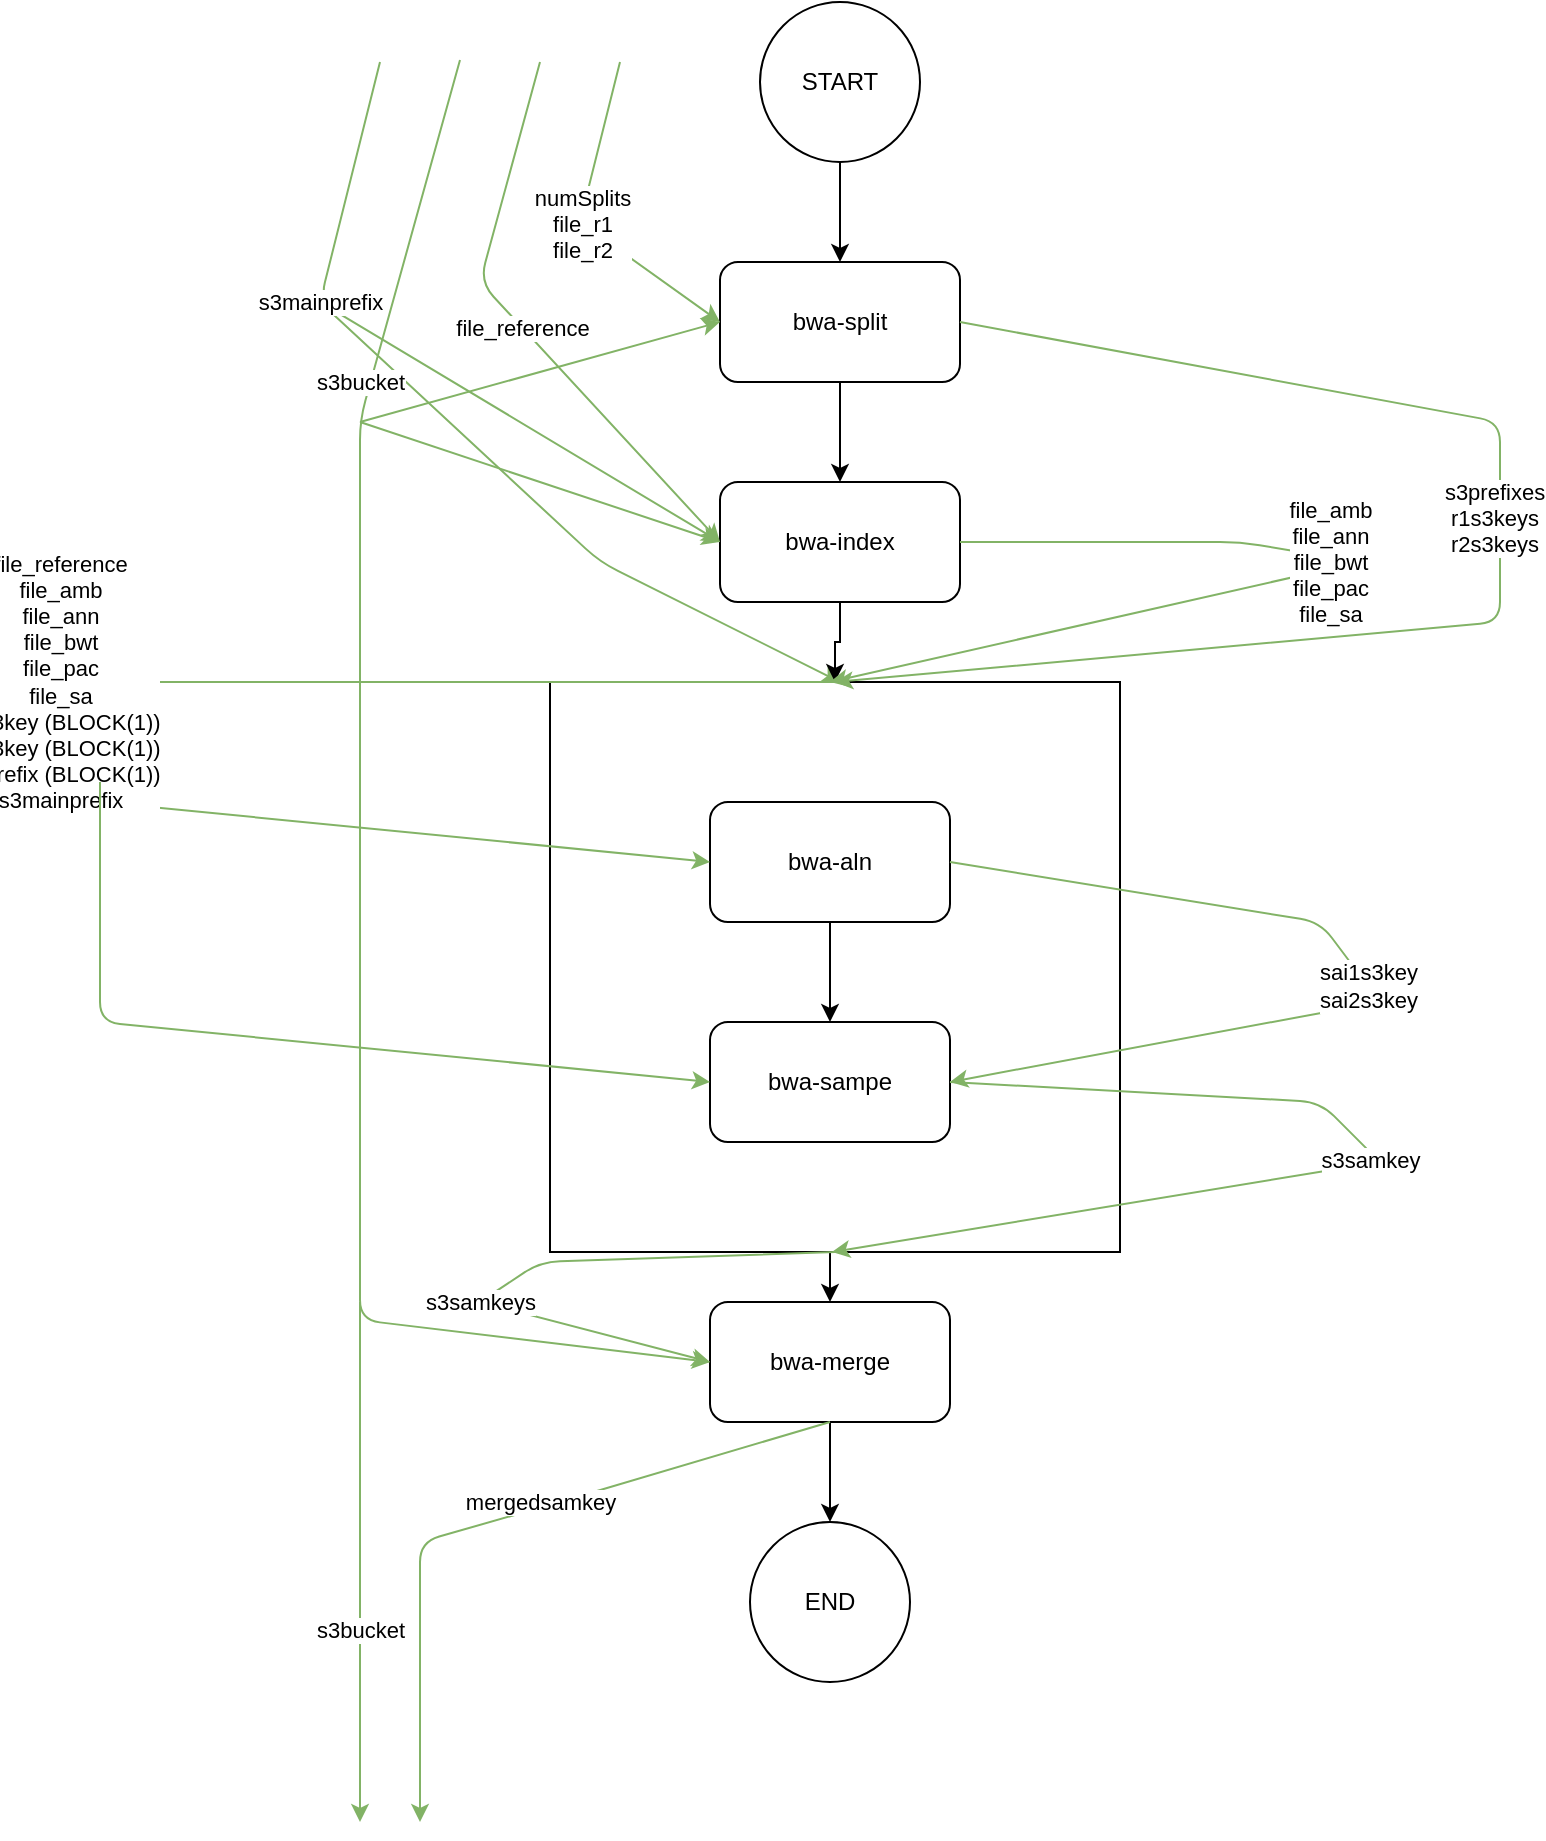 <mxfile version="14.2.5" type="device"><diagram id="aT-gd5YdPhE9o9tT8oxE" name="Page-1"><mxGraphModel dx="1038" dy="609" grid="1" gridSize="10" guides="1" tooltips="1" connect="1" arrows="1" fold="1" page="1" pageScale="1" pageWidth="850" pageHeight="1100" math="0" shadow="0"><root><mxCell id="0"/><mxCell id="1" parent="0"/><mxCell id="WgAYnLNQyWZAsgJGCHAh-2" value="" style="endArrow=classic;html=1;fillColor=#d5e8d4;strokeColor=#82b366;" parent="1" edge="1"><mxGeometry width="50" height="50" relative="1" as="geometry"><mxPoint x="170" y="160" as="sourcePoint"/><mxPoint x="430" y="350" as="targetPoint"/><Array as="points"><mxPoint x="310" y="290"/></Array></mxGeometry></mxCell><mxCell id="8-2M8Rw457k7Nv8jO4gB-5" style="edgeStyle=orthogonalEdgeStyle;rounded=0;orthogonalLoop=1;jettySize=auto;html=1;exitX=0.5;exitY=1;exitDx=0;exitDy=0;" parent="1" source="8-2M8Rw457k7Nv8jO4gB-1" target="8-2M8Rw457k7Nv8jO4gB-4" edge="1"><mxGeometry relative="1" as="geometry"/></mxCell><mxCell id="8-2M8Rw457k7Nv8jO4gB-1" value="bwa-split" style="rounded=1;whiteSpace=wrap;html=1;" parent="1" vertex="1"><mxGeometry x="370" y="140" width="120" height="60" as="geometry"/></mxCell><mxCell id="8-2M8Rw457k7Nv8jO4gB-3" style="edgeStyle=orthogonalEdgeStyle;rounded=0;orthogonalLoop=1;jettySize=auto;html=1;exitX=0.5;exitY=1;exitDx=0;exitDy=0;" parent="1" source="8-2M8Rw457k7Nv8jO4gB-2" target="8-2M8Rw457k7Nv8jO4gB-1" edge="1"><mxGeometry relative="1" as="geometry"/></mxCell><mxCell id="8-2M8Rw457k7Nv8jO4gB-2" value="START" style="ellipse;whiteSpace=wrap;html=1;aspect=fixed;" parent="1" vertex="1"><mxGeometry x="390" y="10" width="80" height="80" as="geometry"/></mxCell><mxCell id="8-2M8Rw457k7Nv8jO4gB-9" style="edgeStyle=orthogonalEdgeStyle;rounded=0;orthogonalLoop=1;jettySize=auto;html=1;exitX=0.5;exitY=1;exitDx=0;exitDy=0;" parent="1" source="8-2M8Rw457k7Nv8jO4gB-4" target="8-2M8Rw457k7Nv8jO4gB-6" edge="1"><mxGeometry relative="1" as="geometry"/></mxCell><mxCell id="8-2M8Rw457k7Nv8jO4gB-4" value="bwa-index" style="rounded=1;whiteSpace=wrap;html=1;" parent="1" vertex="1"><mxGeometry x="370" y="250" width="120" height="60" as="geometry"/></mxCell><mxCell id="8-2M8Rw457k7Nv8jO4gB-13" style="edgeStyle=orthogonalEdgeStyle;rounded=0;orthogonalLoop=1;jettySize=auto;html=1;exitX=0.5;exitY=1;exitDx=0;exitDy=0;entryX=0.5;entryY=0;entryDx=0;entryDy=0;" parent="1" source="8-2M8Rw457k7Nv8jO4gB-6" target="8-2M8Rw457k7Nv8jO4gB-11" edge="1"><mxGeometry relative="1" as="geometry"/></mxCell><mxCell id="8-2M8Rw457k7Nv8jO4gB-6" value="" style="whiteSpace=wrap;html=1;aspect=fixed;" parent="1" vertex="1"><mxGeometry x="285" y="350" width="285" height="285" as="geometry"/></mxCell><mxCell id="8-2M8Rw457k7Nv8jO4gB-10" style="edgeStyle=orthogonalEdgeStyle;rounded=0;orthogonalLoop=1;jettySize=auto;html=1;exitX=0.5;exitY=1;exitDx=0;exitDy=0;entryX=0.5;entryY=0;entryDx=0;entryDy=0;" parent="1" source="8-2M8Rw457k7Nv8jO4gB-7" target="8-2M8Rw457k7Nv8jO4gB-8" edge="1"><mxGeometry relative="1" as="geometry"/></mxCell><mxCell id="8-2M8Rw457k7Nv8jO4gB-7" value="bwa-aln&lt;span style=&quot;color: rgba(0 , 0 , 0 , 0) ; font-family: monospace ; font-size: 0px&quot;&gt;%3CmxGraphModel%3E%3Croot%3E%3CmxCell%20id%3D%220%22%2F%3E%3CmxCell%20id%3D%221%22%20parent%3D%220%22%2F%3E%3CmxCell%20id%3D%222%22%20value%3D%22bwa-index%22%20style%3D%22rounded%3D1%3BwhiteSpace%3Dwrap%3Bhtml%3D1%3B%22%20vertex%3D%221%22%20parent%3D%221%22%3E%3CmxGeometry%20x%3D%22370%22%20y%3D%22270%22%20width%3D%22120%22%20height%3D%2260%22%20as%3D%22geometry%22%2F%3E%3C%2FmxCell%3E%3C%2Froot%3E%3C%2FmxGraphModel%3E&lt;/span&gt;" style="rounded=1;whiteSpace=wrap;html=1;" parent="1" vertex="1"><mxGeometry x="365" y="410" width="120" height="60" as="geometry"/></mxCell><mxCell id="8-2M8Rw457k7Nv8jO4gB-8" value="bwa-sampe" style="rounded=1;whiteSpace=wrap;html=1;" parent="1" vertex="1"><mxGeometry x="365" y="520" width="120" height="60" as="geometry"/></mxCell><mxCell id="8-2M8Rw457k7Nv8jO4gB-14" style="edgeStyle=orthogonalEdgeStyle;rounded=0;orthogonalLoop=1;jettySize=auto;html=1;exitX=0.5;exitY=1;exitDx=0;exitDy=0;entryX=0.5;entryY=0;entryDx=0;entryDy=0;" parent="1" source="8-2M8Rw457k7Nv8jO4gB-11" target="8-2M8Rw457k7Nv8jO4gB-12" edge="1"><mxGeometry relative="1" as="geometry"/></mxCell><mxCell id="8-2M8Rw457k7Nv8jO4gB-11" value="bwa-merge" style="rounded=1;whiteSpace=wrap;html=1;" parent="1" vertex="1"><mxGeometry x="365" y="660" width="120" height="60" as="geometry"/></mxCell><mxCell id="8-2M8Rw457k7Nv8jO4gB-12" value="END" style="ellipse;whiteSpace=wrap;html=1;aspect=fixed;" parent="1" vertex="1"><mxGeometry x="385" y="770" width="80" height="80" as="geometry"/></mxCell><mxCell id="8-2M8Rw457k7Nv8jO4gB-16" value="numSplits&lt;br&gt;file_r1&lt;br&gt;file_r2" style="endArrow=classic;html=1;entryX=0;entryY=0.5;entryDx=0;entryDy=0;fillColor=#d5e8d4;strokeColor=#82b366;" parent="1" target="8-2M8Rw457k7Nv8jO4gB-1" edge="1"><mxGeometry relative="1" as="geometry"><mxPoint x="320" y="40" as="sourcePoint"/><mxPoint x="570" y="49.5" as="targetPoint"/><Array as="points"><mxPoint x="300" y="120"/></Array></mxGeometry></mxCell><mxCell id="8-2M8Rw457k7Nv8jO4gB-18" value="file_reference" style="endArrow=classic;html=1;entryX=0;entryY=0.5;entryDx=0;entryDy=0;fillColor=#d5e8d4;strokeColor=#82b366;" parent="1" target="8-2M8Rw457k7Nv8jO4gB-4" edge="1"><mxGeometry relative="1" as="geometry"><mxPoint x="280" y="40" as="sourcePoint"/><mxPoint x="300" y="200" as="targetPoint"/><Array as="points"><mxPoint x="250" y="150"/></Array></mxGeometry></mxCell><mxCell id="8-2M8Rw457k7Nv8jO4gB-21" value="s3bucket" style="endArrow=classic;html=1;fillColor=#d5e8d4;strokeColor=#82b366;entryX=0;entryY=0.5;entryDx=0;entryDy=0;" parent="1" target="8-2M8Rw457k7Nv8jO4gB-11" edge="1"><mxGeometry x="-0.585" y="-5" relative="1" as="geometry"><mxPoint x="240" y="39" as="sourcePoint"/><mxPoint x="365" y="689" as="targetPoint"/><Array as="points"><mxPoint x="190" y="219"/><mxPoint x="190" y="669"/></Array><mxPoint as="offset"/></mxGeometry></mxCell><mxCell id="8-2M8Rw457k7Nv8jO4gB-22" value="" style="endArrow=classic;html=1;entryX=0;entryY=0.5;entryDx=0;entryDy=0;fillColor=#d5e8d4;strokeColor=#82b366;" parent="1" target="8-2M8Rw457k7Nv8jO4gB-1" edge="1"><mxGeometry width="50" height="50" relative="1" as="geometry"><mxPoint x="190" y="220" as="sourcePoint"/><mxPoint x="570" y="280" as="targetPoint"/></mxGeometry></mxCell><mxCell id="8-2M8Rw457k7Nv8jO4gB-23" value="" style="endArrow=classic;html=1;entryX=0;entryY=0.5;entryDx=0;entryDy=0;fillColor=#d5e8d4;strokeColor=#82b366;" parent="1" target="8-2M8Rw457k7Nv8jO4gB-4" edge="1"><mxGeometry width="50" height="50" relative="1" as="geometry"><mxPoint x="190" y="220" as="sourcePoint"/><mxPoint x="380" y="180" as="targetPoint"/></mxGeometry></mxCell><mxCell id="8-2M8Rw457k7Nv8jO4gB-26" value="s3prefixes&lt;br&gt;r1s3keys&lt;br&gt;r2s3keys" style="endArrow=classic;html=1;entryX=0.5;entryY=0;entryDx=0;entryDy=0;fillColor=#d5e8d4;strokeColor=#82b366;exitX=1;exitY=0.5;exitDx=0;exitDy=0;" parent="1" source="8-2M8Rw457k7Nv8jO4gB-1" target="8-2M8Rw457k7Nv8jO4gB-6" edge="1"><mxGeometry x="-0.088" y="-3" relative="1" as="geometry"><mxPoint x="580" y="170" as="sourcePoint"/><mxPoint x="580" y="280" as="targetPoint"/><Array as="points"><mxPoint x="760" y="220"/><mxPoint x="760" y="320"/></Array><mxPoint as="offset"/></mxGeometry></mxCell><mxCell id="8-2M8Rw457k7Nv8jO4gB-27" value="file_amb&lt;br&gt;file_ann&lt;br&gt;file_bwt&lt;br&gt;file_pac&lt;br&gt;file_sa" style="endArrow=classic;html=1;fillColor=#d5e8d4;strokeColor=#82b366;exitX=1;exitY=0.5;exitDx=0;exitDy=0;" parent="1" edge="1"><mxGeometry x="-0.088" y="-3" relative="1" as="geometry"><mxPoint x="490" y="280" as="sourcePoint"/><mxPoint x="425" y="350" as="targetPoint"/><Array as="points"><mxPoint x="630" y="280"/><mxPoint x="690" y="290"/></Array><mxPoint as="offset"/></mxGeometry></mxCell><mxCell id="8-2M8Rw457k7Nv8jO4gB-29" value="sai1s3key&lt;br&gt;sai2s3key" style="endArrow=classic;html=1;fillColor=#d5e8d4;strokeColor=#82b366;exitX=1;exitY=0.5;exitDx=0;exitDy=0;entryX=1;entryY=0.5;entryDx=0;entryDy=0;" parent="1" source="8-2M8Rw457k7Nv8jO4gB-7" target="8-2M8Rw457k7Nv8jO4gB-8" edge="1"><mxGeometry relative="1" as="geometry"><mxPoint x="590" y="460" as="sourcePoint"/><mxPoint x="600" y="520" as="targetPoint"/><Array as="points"><mxPoint x="670" y="470"/><mxPoint x="700" y="510"/></Array></mxGeometry></mxCell><mxCell id="8-2M8Rw457k7Nv8jO4gB-31" value="file_reference&lt;br&gt;file_amb&lt;br&gt;file_ann&lt;br&gt;file_bwt&lt;br&gt;file_pac&lt;br&gt;file_sa&lt;br&gt;r1s3key (BLOCK(1))&lt;br&gt;r2s3key (BLOCK(1))&lt;br&gt;s3prefix (BLOCK(1))&lt;br&gt;s3mainprefix&lt;br&gt;" style="endArrow=classic;html=1;fillColor=#d5e8d4;strokeColor=#82b366;exitX=0.5;exitY=0;exitDx=0;exitDy=0;entryX=0;entryY=0.5;entryDx=0;entryDy=0;" parent="1" source="8-2M8Rw457k7Nv8jO4gB-6" target="8-2M8Rw457k7Nv8jO4gB-7" edge="1"><mxGeometry x="0.001" y="-20" relative="1" as="geometry"><mxPoint x="-140" y="440" as="sourcePoint"/><mxPoint x="60" y="600" as="targetPoint"/><Array as="points"><mxPoint x="60" y="350"/><mxPoint x="60" y="410"/></Array><mxPoint as="offset"/></mxGeometry></mxCell><mxCell id="8-2M8Rw457k7Nv8jO4gB-32" value="" style="endArrow=classic;html=1;entryX=0;entryY=0.5;entryDx=0;entryDy=0;fillColor=#d5e8d4;strokeColor=#82b366;" parent="1" target="8-2M8Rw457k7Nv8jO4gB-8" edge="1"><mxGeometry width="50" height="50" relative="1" as="geometry"><mxPoint x="60" y="400" as="sourcePoint"/><mxPoint x="90" y="540" as="targetPoint"/><Array as="points"><mxPoint x="60" y="520"/></Array></mxGeometry></mxCell><mxCell id="8-2M8Rw457k7Nv8jO4gB-34" value="s3samkeys" style="endArrow=classic;html=1;fillColor=#d5e8d4;strokeColor=#82b366;exitX=0.5;exitY=1;exitDx=0;exitDy=0;entryX=0;entryY=0.5;entryDx=0;entryDy=0;" parent="1" source="8-2M8Rw457k7Nv8jO4gB-6" target="8-2M8Rw457k7Nv8jO4gB-11" edge="1"><mxGeometry x="0.214" relative="1" as="geometry"><mxPoint x="500" y="650" as="sourcePoint"/><mxPoint x="360" y="690" as="targetPoint"/><Array as="points"><mxPoint x="280" y="640"/><mxPoint x="250" y="660"/></Array><mxPoint as="offset"/></mxGeometry></mxCell><mxCell id="8-2M8Rw457k7Nv8jO4gB-36" value="s3samkey" style="endArrow=classic;html=1;fillColor=#d5e8d4;strokeColor=#82b366;exitX=1;exitY=0.5;exitDx=0;exitDy=0;" parent="1" edge="1"><mxGeometry x="-0.079" y="-2" relative="1" as="geometry"><mxPoint x="485" y="550" as="sourcePoint"/><mxPoint x="426" y="635" as="targetPoint"/><Array as="points"><mxPoint x="670" y="560"/><mxPoint x="700" y="590"/></Array><mxPoint as="offset"/></mxGeometry></mxCell><mxCell id="8-2M8Rw457k7Nv8jO4gB-38" value="mergedsamkey" style="endArrow=classic;html=1;fillColor=#d5e8d4;strokeColor=#82b366;exitX=0.5;exitY=1;exitDx=0;exitDy=0;" parent="1" source="8-2M8Rw457k7Nv8jO4gB-11" edge="1"><mxGeometry x="-0.149" y="-3" relative="1" as="geometry"><mxPoint x="430" y="730" as="sourcePoint"/><mxPoint x="220" y="920" as="targetPoint"/><Array as="points"><mxPoint x="290" y="760"/><mxPoint x="220" y="780"/><mxPoint x="220" y="880"/></Array><mxPoint as="offset"/></mxGeometry></mxCell><mxCell id="8-2M8Rw457k7Nv8jO4gB-39" value="" style="endArrow=classic;html=1;fillColor=#d5e8d4;strokeColor=#82b366;" parent="1" edge="1"><mxGeometry width="50" height="50" relative="1" as="geometry"><mxPoint x="190" y="660" as="sourcePoint"/><mxPoint x="190" y="920" as="targetPoint"/></mxGeometry></mxCell><mxCell id="8-2M8Rw457k7Nv8jO4gB-40" value="s3bucket" style="edgeLabel;html=1;align=center;verticalAlign=middle;resizable=0;points=[];" parent="8-2M8Rw457k7Nv8jO4gB-39" vertex="1" connectable="0"><mxGeometry x="0.26" y="2" relative="1" as="geometry"><mxPoint x="-2" as="offset"/></mxGeometry></mxCell><mxCell id="WgAYnLNQyWZAsgJGCHAh-1" value="s3mainprefix" style="endArrow=classic;html=1;fillColor=#d5e8d4;strokeColor=#82b366;" parent="1" edge="1"><mxGeometry x="-0.307" relative="1" as="geometry"><mxPoint x="200" y="40" as="sourcePoint"/><mxPoint x="370" y="280" as="targetPoint"/><Array as="points"><mxPoint x="170" y="160"/></Array><mxPoint as="offset"/></mxGeometry></mxCell></root></mxGraphModel></diagram></mxfile>